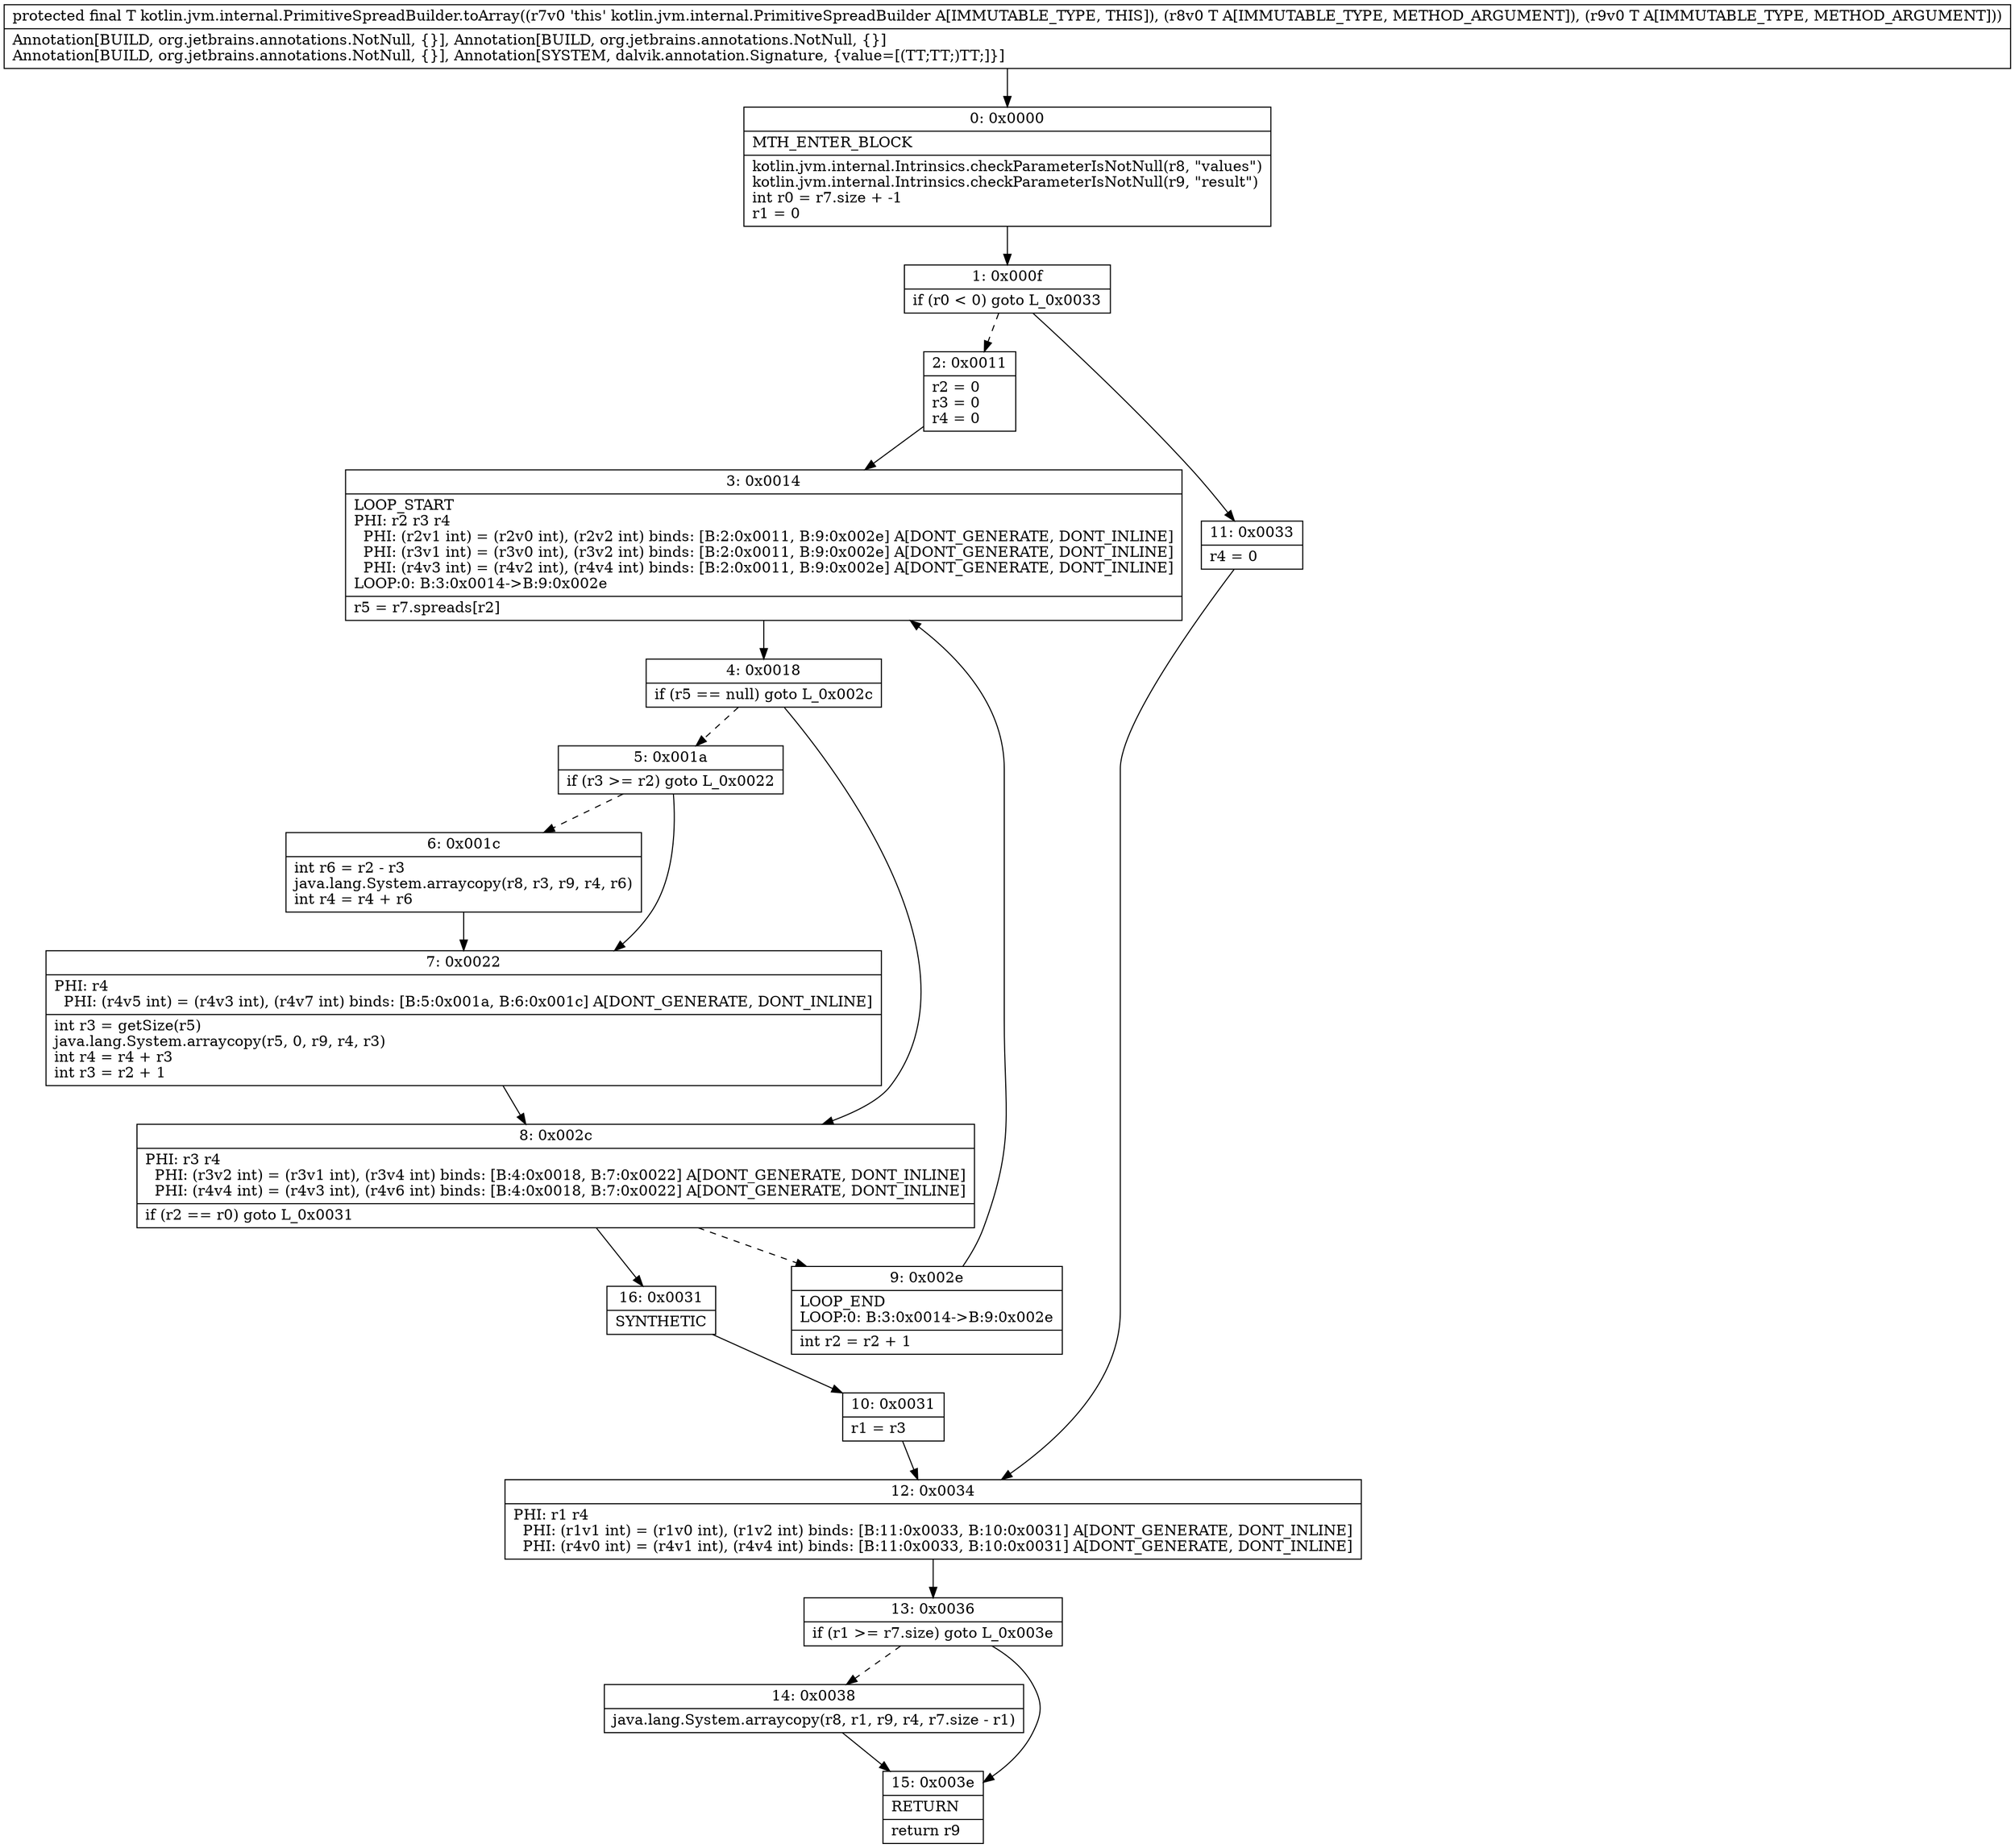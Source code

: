 digraph "CFG forkotlin.jvm.internal.PrimitiveSpreadBuilder.toArray(Ljava\/lang\/Object;Ljava\/lang\/Object;)Ljava\/lang\/Object;" {
Node_0 [shape=record,label="{0\:\ 0x0000|MTH_ENTER_BLOCK\l|kotlin.jvm.internal.Intrinsics.checkParameterIsNotNull(r8, \"values\")\lkotlin.jvm.internal.Intrinsics.checkParameterIsNotNull(r9, \"result\")\lint r0 = r7.size + \-1\lr1 = 0\l}"];
Node_1 [shape=record,label="{1\:\ 0x000f|if (r0 \< 0) goto L_0x0033\l}"];
Node_2 [shape=record,label="{2\:\ 0x0011|r2 = 0\lr3 = 0\lr4 = 0\l}"];
Node_3 [shape=record,label="{3\:\ 0x0014|LOOP_START\lPHI: r2 r3 r4 \l  PHI: (r2v1 int) = (r2v0 int), (r2v2 int) binds: [B:2:0x0011, B:9:0x002e] A[DONT_GENERATE, DONT_INLINE]\l  PHI: (r3v1 int) = (r3v0 int), (r3v2 int) binds: [B:2:0x0011, B:9:0x002e] A[DONT_GENERATE, DONT_INLINE]\l  PHI: (r4v3 int) = (r4v2 int), (r4v4 int) binds: [B:2:0x0011, B:9:0x002e] A[DONT_GENERATE, DONT_INLINE]\lLOOP:0: B:3:0x0014\-\>B:9:0x002e\l|r5 = r7.spreads[r2]\l}"];
Node_4 [shape=record,label="{4\:\ 0x0018|if (r5 == null) goto L_0x002c\l}"];
Node_5 [shape=record,label="{5\:\ 0x001a|if (r3 \>= r2) goto L_0x0022\l}"];
Node_6 [shape=record,label="{6\:\ 0x001c|int r6 = r2 \- r3\ljava.lang.System.arraycopy(r8, r3, r9, r4, r6)\lint r4 = r4 + r6\l}"];
Node_7 [shape=record,label="{7\:\ 0x0022|PHI: r4 \l  PHI: (r4v5 int) = (r4v3 int), (r4v7 int) binds: [B:5:0x001a, B:6:0x001c] A[DONT_GENERATE, DONT_INLINE]\l|int r3 = getSize(r5)\ljava.lang.System.arraycopy(r5, 0, r9, r4, r3)\lint r4 = r4 + r3\lint r3 = r2 + 1\l}"];
Node_8 [shape=record,label="{8\:\ 0x002c|PHI: r3 r4 \l  PHI: (r3v2 int) = (r3v1 int), (r3v4 int) binds: [B:4:0x0018, B:7:0x0022] A[DONT_GENERATE, DONT_INLINE]\l  PHI: (r4v4 int) = (r4v3 int), (r4v6 int) binds: [B:4:0x0018, B:7:0x0022] A[DONT_GENERATE, DONT_INLINE]\l|if (r2 == r0) goto L_0x0031\l}"];
Node_9 [shape=record,label="{9\:\ 0x002e|LOOP_END\lLOOP:0: B:3:0x0014\-\>B:9:0x002e\l|int r2 = r2 + 1\l}"];
Node_10 [shape=record,label="{10\:\ 0x0031|r1 = r3\l}"];
Node_11 [shape=record,label="{11\:\ 0x0033|r4 = 0\l}"];
Node_12 [shape=record,label="{12\:\ 0x0034|PHI: r1 r4 \l  PHI: (r1v1 int) = (r1v0 int), (r1v2 int) binds: [B:11:0x0033, B:10:0x0031] A[DONT_GENERATE, DONT_INLINE]\l  PHI: (r4v0 int) = (r4v1 int), (r4v4 int) binds: [B:11:0x0033, B:10:0x0031] A[DONT_GENERATE, DONT_INLINE]\l}"];
Node_13 [shape=record,label="{13\:\ 0x0036|if (r1 \>= r7.size) goto L_0x003e\l}"];
Node_14 [shape=record,label="{14\:\ 0x0038|java.lang.System.arraycopy(r8, r1, r9, r4, r7.size \- r1)\l}"];
Node_15 [shape=record,label="{15\:\ 0x003e|RETURN\l|return r9\l}"];
Node_16 [shape=record,label="{16\:\ 0x0031|SYNTHETIC\l}"];
MethodNode[shape=record,label="{protected final T kotlin.jvm.internal.PrimitiveSpreadBuilder.toArray((r7v0 'this' kotlin.jvm.internal.PrimitiveSpreadBuilder A[IMMUTABLE_TYPE, THIS]), (r8v0 T A[IMMUTABLE_TYPE, METHOD_ARGUMENT]), (r9v0 T A[IMMUTABLE_TYPE, METHOD_ARGUMENT]))  | Annotation[BUILD, org.jetbrains.annotations.NotNull, \{\}], Annotation[BUILD, org.jetbrains.annotations.NotNull, \{\}]\lAnnotation[BUILD, org.jetbrains.annotations.NotNull, \{\}], Annotation[SYSTEM, dalvik.annotation.Signature, \{value=[(TT;TT;)TT;]\}]\l}"];
MethodNode -> Node_0;
Node_0 -> Node_1;
Node_1 -> Node_2[style=dashed];
Node_1 -> Node_11;
Node_2 -> Node_3;
Node_3 -> Node_4;
Node_4 -> Node_5[style=dashed];
Node_4 -> Node_8;
Node_5 -> Node_6[style=dashed];
Node_5 -> Node_7;
Node_6 -> Node_7;
Node_7 -> Node_8;
Node_8 -> Node_9[style=dashed];
Node_8 -> Node_16;
Node_9 -> Node_3;
Node_10 -> Node_12;
Node_11 -> Node_12;
Node_12 -> Node_13;
Node_13 -> Node_14[style=dashed];
Node_13 -> Node_15;
Node_14 -> Node_15;
Node_16 -> Node_10;
}

